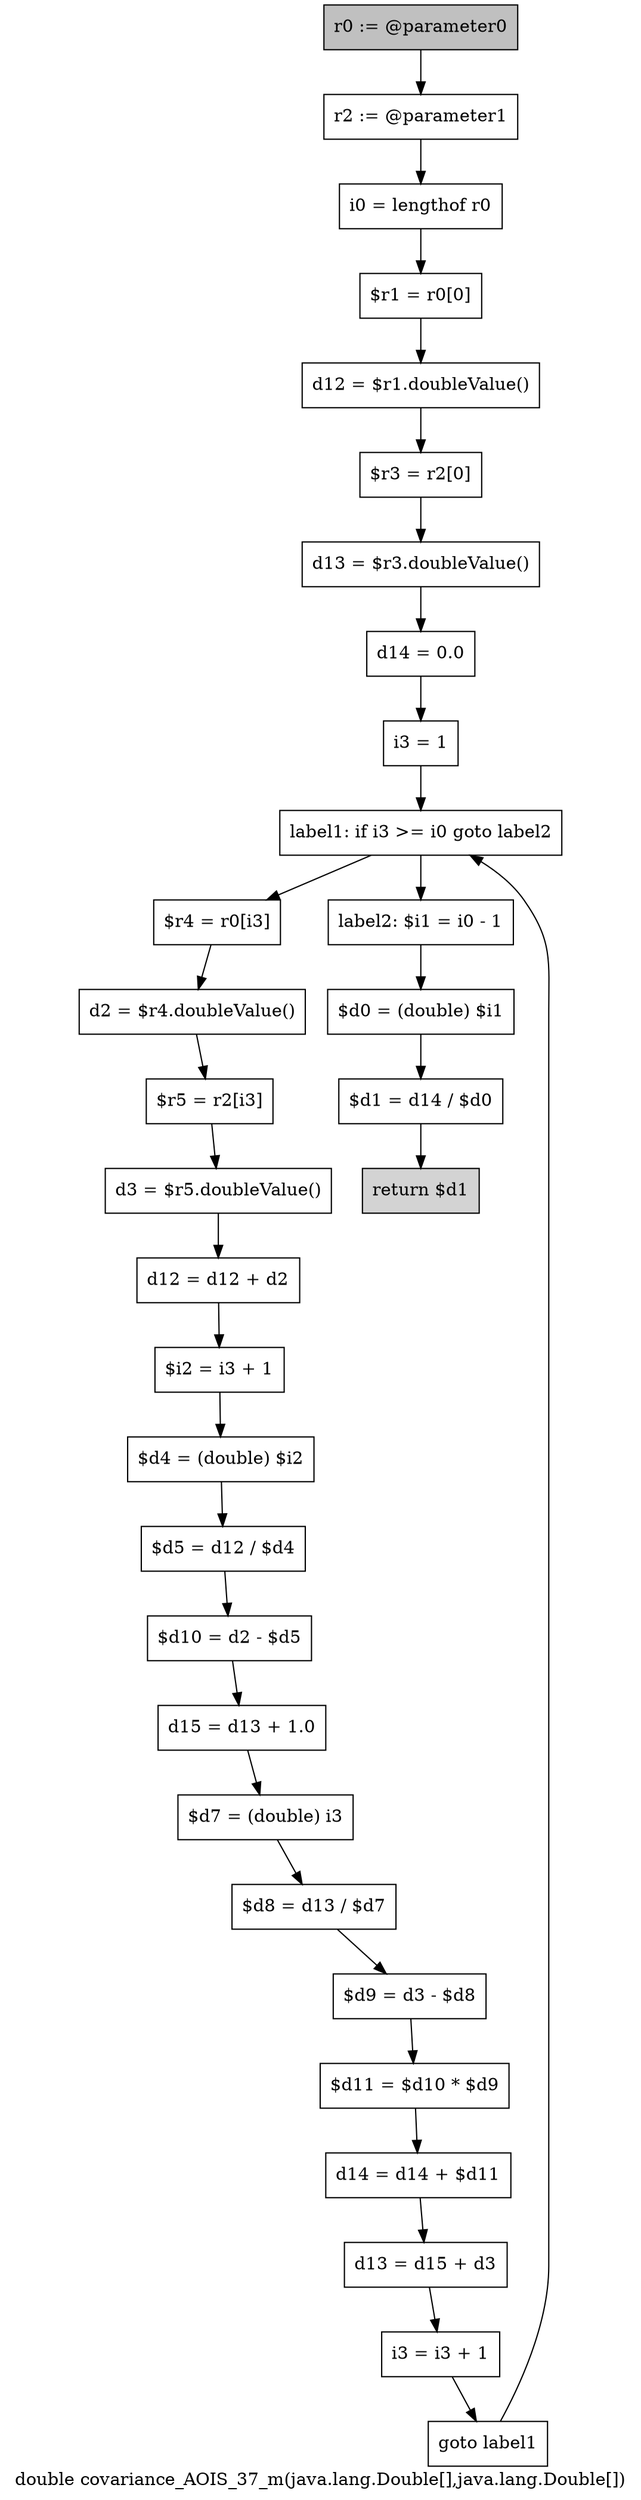 digraph "double covariance_AOIS_37_m(java.lang.Double[],java.lang.Double[])" {
    label="double covariance_AOIS_37_m(java.lang.Double[],java.lang.Double[])";
    node [shape=box];
    "0" [style=filled,fillcolor=gray,label="r0 := @parameter0",];
    "1" [label="r2 := @parameter1",];
    "0"->"1";
    "2" [label="i0 = lengthof r0",];
    "1"->"2";
    "3" [label="$r1 = r0[0]",];
    "2"->"3";
    "4" [label="d12 = $r1.doubleValue()",];
    "3"->"4";
    "5" [label="$r3 = r2[0]",];
    "4"->"5";
    "6" [label="d13 = $r3.doubleValue()",];
    "5"->"6";
    "7" [label="d14 = 0.0",];
    "6"->"7";
    "8" [label="i3 = 1",];
    "7"->"8";
    "9" [label="label1: if i3 >= i0 goto label2",];
    "8"->"9";
    "10" [label="$r4 = r0[i3]",];
    "9"->"10";
    "28" [label="label2: $i1 = i0 - 1",];
    "9"->"28";
    "11" [label="d2 = $r4.doubleValue()",];
    "10"->"11";
    "12" [label="$r5 = r2[i3]",];
    "11"->"12";
    "13" [label="d3 = $r5.doubleValue()",];
    "12"->"13";
    "14" [label="d12 = d12 + d2",];
    "13"->"14";
    "15" [label="$i2 = i3 + 1",];
    "14"->"15";
    "16" [label="$d4 = (double) $i2",];
    "15"->"16";
    "17" [label="$d5 = d12 / $d4",];
    "16"->"17";
    "18" [label="$d10 = d2 - $d5",];
    "17"->"18";
    "19" [label="d15 = d13 + 1.0",];
    "18"->"19";
    "20" [label="$d7 = (double) i3",];
    "19"->"20";
    "21" [label="$d8 = d13 / $d7",];
    "20"->"21";
    "22" [label="$d9 = d3 - $d8",];
    "21"->"22";
    "23" [label="$d11 = $d10 * $d9",];
    "22"->"23";
    "24" [label="d14 = d14 + $d11",];
    "23"->"24";
    "25" [label="d13 = d15 + d3",];
    "24"->"25";
    "26" [label="i3 = i3 + 1",];
    "25"->"26";
    "27" [label="goto label1",];
    "26"->"27";
    "27"->"9";
    "29" [label="$d0 = (double) $i1",];
    "28"->"29";
    "30" [label="$d1 = d14 / $d0",];
    "29"->"30";
    "31" [style=filled,fillcolor=lightgray,label="return $d1",];
    "30"->"31";
}
